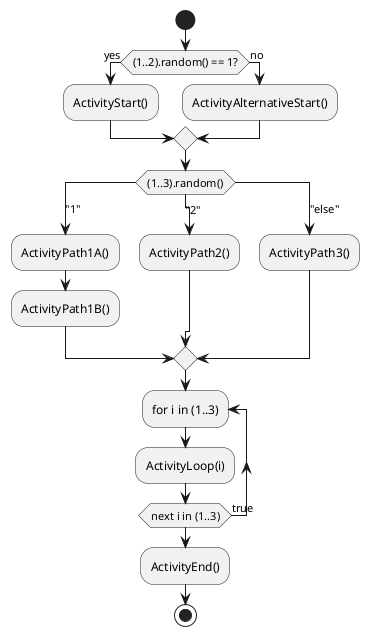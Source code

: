 @startuml
start
if ((1..2).random() == 1?) then (yes)
    :ActivityStart();
else (no)
    :ActivityAlternativeStart();
endif
switch ((1..3).random())
case ("1")
    :ActivityPath1A();
    :ActivityPath1B();
case ("2")
    :ActivityPath2();
case ("else")
    :ActivityPath3();
endswitch
repeat :for i in (1..3);
    :ActivityLoop(i);
repeat while (next i in (1..3)) is (true)
:ActivityEnd();
stop
@enduml